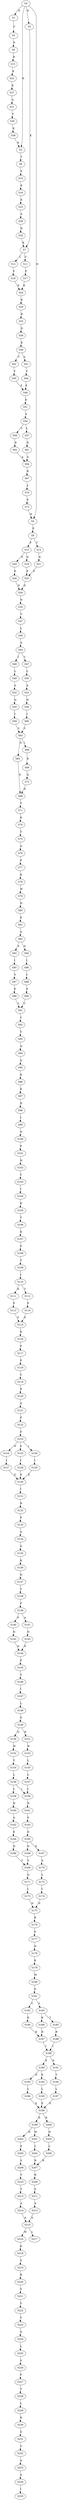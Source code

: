 strict digraph  {
	S0 -> S1 [ label = D ];
	S0 -> S2 [ label = K ];
	S0 -> S3 [ label = N ];
	S0 -> S4 [ label = H ];
	S1 -> S5 [ label = V ];
	S2 -> S6 [ label = T ];
	S3 -> S7 [ label = K ];
	S4 -> S8 [ label = E ];
	S5 -> S9 [ label = P ];
	S6 -> S10 [ label = F ];
	S7 -> S11 [ label = C ];
	S7 -> S12 [ label = L ];
	S8 -> S13 [ label = P ];
	S8 -> S14 [ label = T ];
	S9 -> S15 [ label = R ];
	S10 -> S16 [ label = E ];
	S11 -> S17 [ label = F ];
	S12 -> S18 [ label = F ];
	S13 -> S19 [ label = Q ];
	S13 -> S20 [ label = E ];
	S14 -> S21 [ label = Q ];
	S15 -> S22 [ label = K ];
	S16 -> S23 [ label = E ];
	S17 -> S24 [ label = K ];
	S18 -> S24 [ label = K ];
	S19 -> S25 [ label = P ];
	S20 -> S26 [ label = P ];
	S21 -> S25 [ label = P ];
	S22 -> S27 [ label = E ];
	S23 -> S28 [ label = A ];
	S24 -> S29 [ label = K ];
	S25 -> S30 [ label = D ];
	S26 -> S30 [ label = D ];
	S27 -> S31 [ label = G ];
	S28 -> S32 [ label = N ];
	S29 -> S33 [ label = R ];
	S30 -> S34 [ label = N ];
	S31 -> S35 [ label = Y ];
	S32 -> S7 [ label = K ];
	S33 -> S36 [ label = D ];
	S34 -> S37 [ label = V ];
	S35 -> S38 [ label = K ];
	S36 -> S39 [ label = K ];
	S37 -> S40 [ label = L ];
	S38 -> S2 [ label = K ];
	S39 -> S41 [ label = S ];
	S39 -> S42 [ label = T ];
	S40 -> S43 [ label = A ];
	S41 -> S44 [ label = Y ];
	S42 -> S45 [ label = Y ];
	S43 -> S46 [ label = I ];
	S43 -> S47 [ label = V ];
	S44 -> S48 [ label = E ];
	S45 -> S48 [ label = E ];
	S46 -> S49 [ label = L ];
	S47 -> S50 [ label = L ];
	S48 -> S51 [ label = E ];
	S49 -> S52 [ label = S ];
	S50 -> S53 [ label = A ];
	S51 -> S54 [ label = A ];
	S52 -> S55 [ label = Q ];
	S53 -> S56 [ label = N ];
	S54 -> S57 [ label = L ];
	S54 -> S58 [ label = V ];
	S55 -> S59 [ label = I ];
	S56 -> S60 [ label = I ];
	S57 -> S61 [ label = D ];
	S58 -> S62 [ label = D ];
	S59 -> S63 [ label = V ];
	S60 -> S63 [ label = V ];
	S61 -> S64 [ label = A ];
	S62 -> S64 [ label = A ];
	S63 -> S65 [ label = Q ];
	S63 -> S66 [ label = I ];
	S64 -> S67 [ label = R ];
	S65 -> S68 [ label = D ];
	S66 -> S69 [ label = D ];
	S67 -> S70 [ label = L ];
	S68 -> S71 [ label = T ];
	S69 -> S72 [ label = Q ];
	S70 -> S73 [ label = P ];
	S71 -> S74 [ label = K ];
	S72 -> S68 [ label = D ];
	S73 -> S4 [ label = H ];
	S74 -> S75 [ label = T ];
	S75 -> S76 [ label = A ];
	S76 -> S77 [ label = P ];
	S77 -> S78 [ label = K ];
	S78 -> S79 [ label = W ];
	S79 -> S80 [ label = N ];
	S80 -> S81 [ label = E ];
	S81 -> S82 [ label = A ];
	S82 -> S83 [ label = S ];
	S82 -> S84 [ label = N ];
	S83 -> S85 [ label = I ];
	S84 -> S86 [ label = I ];
	S85 -> S87 [ label = V ];
	S86 -> S88 [ label = I ];
	S87 -> S89 [ label = P ];
	S88 -> S90 [ label = P ];
	S89 -> S91 [ label = L ];
	S90 -> S91 [ label = L ];
	S91 -> S92 [ label = C ];
	S92 -> S93 [ label = V ];
	S93 -> S94 [ label = Q ];
	S94 -> S95 [ label = G ];
	S95 -> S96 [ label = K ];
	S96 -> S97 [ label = E ];
	S97 -> S98 [ label = D ];
	S98 -> S99 [ label = I ];
	S99 -> S100 [ label = N ];
	S100 -> S101 [ label = P ];
	S101 -> S102 [ label = H ];
	S102 -> S103 [ label = Y ];
	S103 -> S104 [ label = I ];
	S104 -> S105 [ label = K ];
	S105 -> S106 [ label = T ];
	S106 -> S107 [ label = K ];
	S107 -> S108 [ label = F ];
	S108 -> S109 [ label = T ];
	S109 -> S110 [ label = I ];
	S110 -> S111 [ label = K ];
	S110 -> S112 [ label = T ];
	S111 -> S113 [ label = P ];
	S112 -> S114 [ label = P ];
	S113 -> S115 [ label = P ];
	S114 -> S115 [ label = P ];
	S115 -> S116 [ label = K ];
	S116 -> S117 [ label = F ];
	S117 -> S118 [ label = P ];
	S118 -> S119 [ label = Y ];
	S119 -> S120 [ label = E ];
	S120 -> S121 [ label = A ];
	S121 -> S122 [ label = P ];
	S122 -> S123 [ label = F ];
	S123 -> S124 [ label = N ];
	S123 -> S125 [ label = S ];
	S123 -> S126 [ label = I ];
	S124 -> S127 [ label = I ];
	S125 -> S128 [ label = I ];
	S126 -> S129 [ label = I ];
	S127 -> S130 [ label = E ];
	S128 -> S130 [ label = E ];
	S129 -> S130 [ label = E ];
	S130 -> S131 [ label = I ];
	S131 -> S132 [ label = R ];
	S132 -> S133 [ label = F ];
	S133 -> S134 [ label = A ];
	S134 -> S135 [ label = G ];
	S135 -> S136 [ label = K ];
	S136 -> S137 [ label = D ];
	S137 -> S138 [ label = Y ];
	S138 -> S139 [ label = P ];
	S139 -> S140 [ label = P ];
	S139 -> S141 [ label = A ];
	S140 -> S142 [ label = N ];
	S141 -> S143 [ label = N ];
	S142 -> S144 [ label = D ];
	S143 -> S144 [ label = D ];
	S144 -> S145 [ label = P ];
	S145 -> S146 [ label = V ];
	S146 -> S147 [ label = I ];
	S147 -> S148 [ label = L ];
	S148 -> S149 [ label = G ];
	S149 -> S150 [ label = Q ];
	S149 -> S151 [ label = H ];
	S150 -> S152 [ label = W ];
	S151 -> S153 [ label = W ];
	S152 -> S154 [ label = T ];
	S153 -> S155 [ label = L ];
	S154 -> S156 [ label = L ];
	S155 -> S157 [ label = L ];
	S156 -> S158 [ label = L ];
	S156 -> S159 [ label = I ];
	S157 -> S159 [ label = I ];
	S158 -> S160 [ label = N ];
	S159 -> S161 [ label = N ];
	S160 -> S162 [ label = A ];
	S161 -> S163 [ label = S ];
	S162 -> S164 [ label = E ];
	S163 -> S165 [ label = D ];
	S164 -> S166 [ label = D ];
	S165 -> S167 [ label = E ];
	S165 -> S168 [ label = D ];
	S166 -> S169 [ label = V ];
	S167 -> S170 [ label = A ];
	S168 -> S169 [ label = V ];
	S169 -> S171 [ label = Q ];
	S170 -> S172 [ label = L ];
	S171 -> S173 [ label = I ];
	S172 -> S174 [ label = I ];
	S173 -> S175 [ label = N ];
	S174 -> S175 [ label = N ];
	S175 -> S176 [ label = R ];
	S176 -> S177 [ label = F ];
	S177 -> S178 [ label = N ];
	S178 -> S179 [ label = K ];
	S179 -> S180 [ label = M ];
	S180 -> S181 [ label = G ];
	S181 -> S182 [ label = C ];
	S181 -> S183 [ label = S ];
	S182 -> S184 [ label = K ];
	S183 -> S185 [ label = T ];
	S183 -> S186 [ label = K ];
	S184 -> S187 [ label = R ];
	S185 -> S188 [ label = R ];
	S186 -> S187 [ label = R ];
	S187 -> S189 [ label = I ];
	S188 -> S189 [ label = I ];
	S189 -> S190 [ label = E ];
	S189 -> S191 [ label = D ];
	S190 -> S192 [ label = E ];
	S190 -> S193 [ label = D ];
	S191 -> S194 [ label = T ];
	S192 -> S195 [ label = L ];
	S193 -> S196 [ label = L ];
	S194 -> S197 [ label = L ];
	S195 -> S198 [ label = E ];
	S196 -> S198 [ label = E ];
	S197 -> S198 [ label = E ];
	S198 -> S199 [ label = K ];
	S198 -> S200 [ label = K ];
	S199 -> S201 [ label = M ];
	S199 -> S202 [ label = H ];
	S200 -> S203 [ label = H ];
	S201 -> S204 [ label = L ];
	S202 -> S205 [ label = F ];
	S203 -> S206 [ label = L ];
	S204 -> S207 [ label = R ];
	S205 -> S208 [ label = S ];
	S206 -> S207 [ label = R ];
	S207 -> S209 [ label = R ];
	S208 -> S210 [ label = T ];
	S209 -> S211 [ label = S ];
	S210 -> S212 [ label = T ];
	S211 -> S213 [ label = A ];
	S212 -> S214 [ label = A ];
	S213 -> S215 [ label = A ];
	S214 -> S215 [ label = A ];
	S215 -> S216 [ label = M ];
	S215 -> S217 [ label = L ];
	S216 -> S218 [ label = K ];
	S218 -> S219 [ label = S ];
	S219 -> S220 [ label = R ];
	S220 -> S221 [ label = S ];
	S221 -> S222 [ label = V ];
	S222 -> S223 [ label = V ];
	S223 -> S224 [ label = G ];
	S224 -> S225 [ label = L ];
	S225 -> S226 [ label = S ];
	S226 -> S227 [ label = F ];
	S227 -> S228 [ label = T ];
	S228 -> S229 [ label = L ];
	S229 -> S230 [ label = R ];
	S230 -> S231 [ label = S ];
	S231 -> S232 [ label = V ];
	S232 -> S233 [ label = A ];
	S233 -> S234 [ label = A ];
	S234 -> S235 [ label = I ];
}

